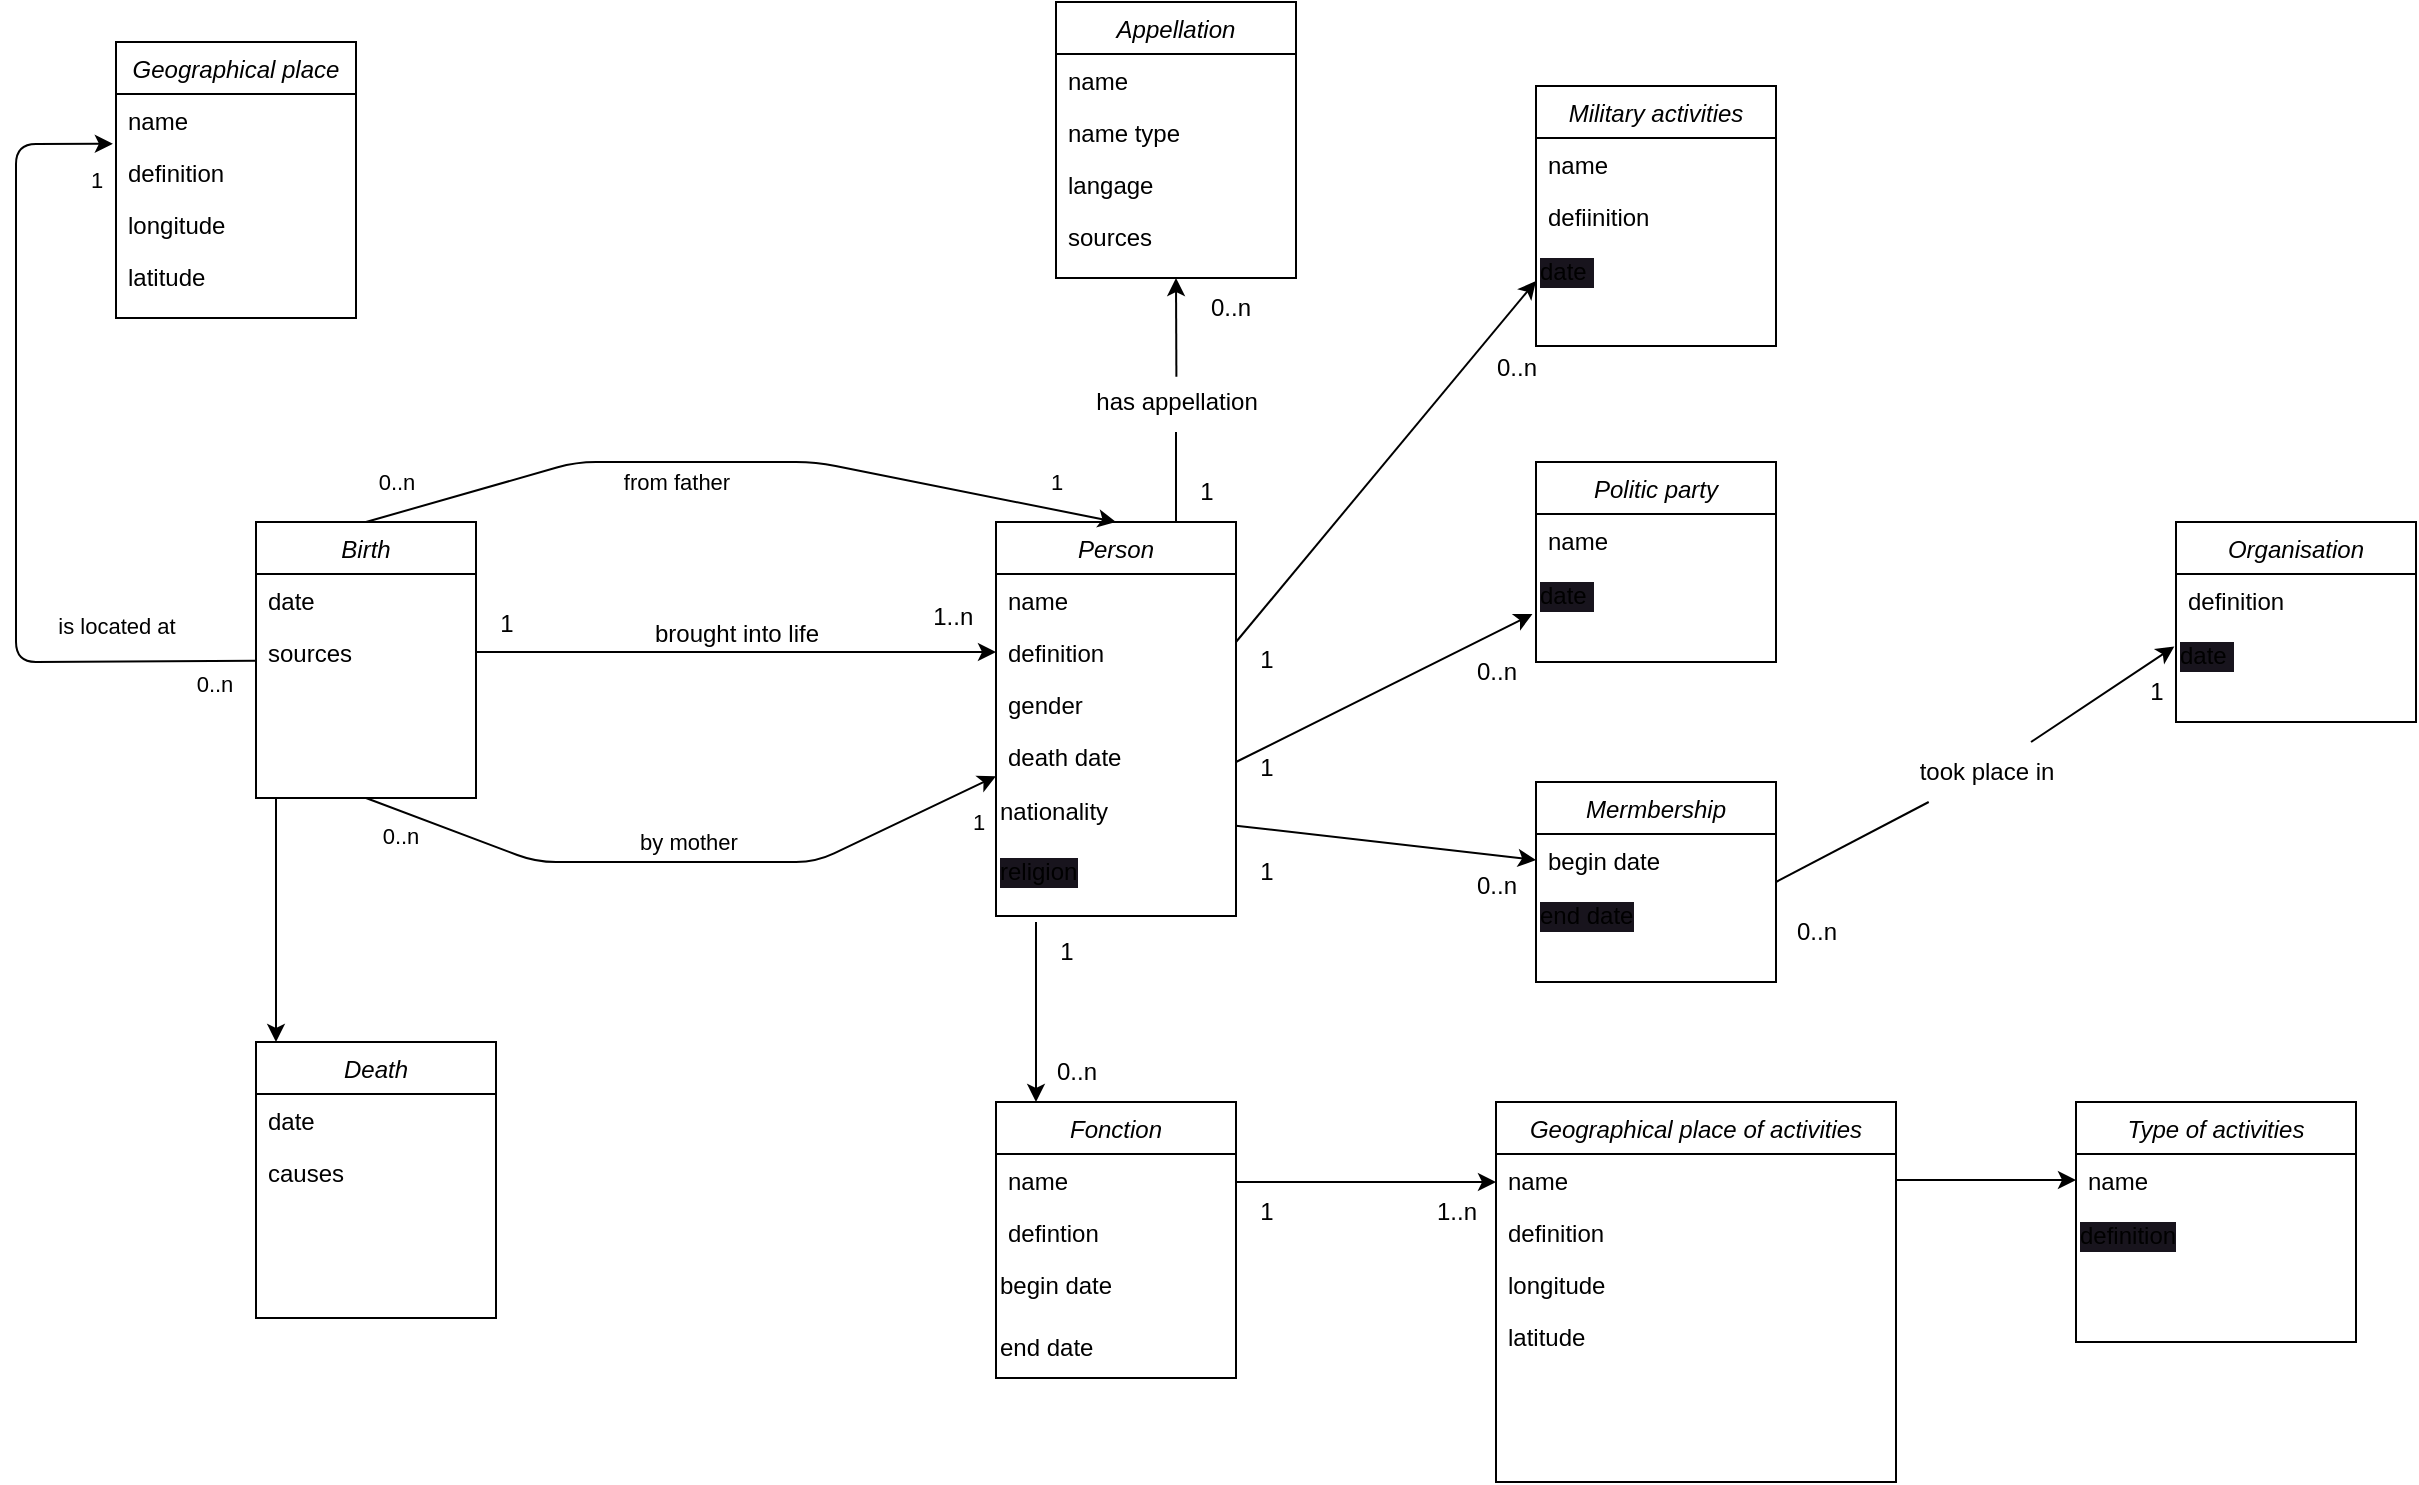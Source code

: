<mxfile>
    <diagram id="C5RBs43oDa-KdzZeNtuy" name="Page-1">
        <mxGraphModel dx="1256" dy="621" grid="1" gridSize="10" guides="1" tooltips="1" connect="1" arrows="1" fold="1" page="1" pageScale="1" pageWidth="1654" pageHeight="1169" math="0" shadow="0">
            <root>
                <mxCell id="WIyWlLk6GJQsqaUBKTNV-0"/>
                <mxCell id="WIyWlLk6GJQsqaUBKTNV-1" parent="WIyWlLk6GJQsqaUBKTNV-0"/>
                <mxCell id="Bw8D9-mf-STMI-rw64IU-5" value="" style="endArrow=classic;shadow=0;strokeWidth=1;rounded=0;endFill=1;edgeStyle=elbowEdgeStyle;elbow=vertical;exitX=1;exitY=0.5;exitDx=0;exitDy=0;entryX=0;entryY=0.5;entryDx=0;entryDy=0;" parent="WIyWlLk6GJQsqaUBKTNV-1" source="Bw8D9-mf-STMI-rw64IU-2" target="zkfFHV4jXpPFQw0GAbJ--2" edge="1">
                    <mxGeometry x="0.5" y="41" relative="1" as="geometry">
                        <mxPoint x="610" y="520" as="sourcePoint"/>
                        <mxPoint x="810" y="598" as="targetPoint"/>
                        <mxPoint x="-40" y="32" as="offset"/>
                        <Array as="points">
                            <mxPoint x="620" y="525"/>
                        </Array>
                    </mxGeometry>
                </mxCell>
                <mxCell id="Bw8D9-mf-STMI-rw64IU-6" value="1" style="resizable=0;align=left;verticalAlign=bottom;labelBackgroundColor=none;fontSize=12;" parent="Bw8D9-mf-STMI-rw64IU-5" connectable="0" vertex="1">
                    <mxGeometry x="-1" relative="1" as="geometry">
                        <mxPoint x="10.14" y="-5.33" as="offset"/>
                    </mxGeometry>
                </mxCell>
                <mxCell id="Bw8D9-mf-STMI-rw64IU-7" value="1..n" style="resizable=0;align=right;verticalAlign=bottom;labelBackgroundColor=none;fontSize=12;" parent="Bw8D9-mf-STMI-rw64IU-5" connectable="0" vertex="1">
                    <mxGeometry x="1" relative="1" as="geometry">
                        <mxPoint x="-9.86" y="-8.86" as="offset"/>
                    </mxGeometry>
                </mxCell>
                <mxCell id="Bw8D9-mf-STMI-rw64IU-8" value="brought into life" style="text;html=1;resizable=0;points=[];;align=center;verticalAlign=middle;labelBackgroundColor=none;rounded=0;shadow=0;strokeWidth=1;fontSize=12;" parent="Bw8D9-mf-STMI-rw64IU-5" vertex="1" connectable="0">
                    <mxGeometry x="0.5" y="49" relative="1" as="geometry">
                        <mxPoint x="-65" y="40.14" as="offset"/>
                    </mxGeometry>
                </mxCell>
                <mxCell id="128" style="edgeStyle=none;html=1;exitX=0.502;exitY=0.081;exitDx=0;exitDy=0;entryX=0.5;entryY=1;entryDx=0;entryDy=0;startArrow=none;exitPerimeter=0;" edge="1" parent="WIyWlLk6GJQsqaUBKTNV-1" source="129" target="Bw8D9-mf-STMI-rw64IU-9">
                    <mxGeometry relative="1" as="geometry"/>
                </mxCell>
                <mxCell id="zkfFHV4jXpPFQw0GAbJ--0" value="Person" style="swimlane;fontStyle=2;align=center;verticalAlign=top;childLayout=stackLayout;horizontal=1;startSize=26;horizontalStack=0;resizeParent=1;resizeLast=0;collapsible=1;marginBottom=0;rounded=0;shadow=0;strokeWidth=1;" parent="WIyWlLk6GJQsqaUBKTNV-1" vertex="1">
                    <mxGeometry x="730" y="460" width="120" height="197" as="geometry">
                        <mxRectangle x="230" y="140" width="160" height="26" as="alternateBounds"/>
                    </mxGeometry>
                </mxCell>
                <mxCell id="zkfFHV4jXpPFQw0GAbJ--1" value="name" style="text;align=left;verticalAlign=top;spacingLeft=4;spacingRight=4;overflow=hidden;rotatable=0;points=[[0,0.5],[1,0.5]];portConstraint=eastwest;" parent="zkfFHV4jXpPFQw0GAbJ--0" vertex="1">
                    <mxGeometry y="26" width="120" height="26" as="geometry"/>
                </mxCell>
                <mxCell id="zkfFHV4jXpPFQw0GAbJ--2" value="definition" style="text;align=left;verticalAlign=top;spacingLeft=4;spacingRight=4;overflow=hidden;rotatable=0;points=[[0,0.5],[1,0.5]];portConstraint=eastwest;rounded=0;shadow=0;html=0;" parent="zkfFHV4jXpPFQw0GAbJ--0" vertex="1">
                    <mxGeometry y="52" width="120" height="26" as="geometry"/>
                </mxCell>
                <mxCell id="zkfFHV4jXpPFQw0GAbJ--3" value="gender" style="text;align=left;verticalAlign=top;spacingLeft=4;spacingRight=4;overflow=hidden;rotatable=0;points=[[0,0.5],[1,0.5]];portConstraint=eastwest;rounded=0;shadow=0;html=0;" parent="zkfFHV4jXpPFQw0GAbJ--0" vertex="1">
                    <mxGeometry y="78" width="120" height="26" as="geometry"/>
                </mxCell>
                <mxCell id="DzP4_-S1DueVoMuGfCK8-1" value="death date" style="text;align=left;verticalAlign=top;spacingLeft=4;spacingRight=4;overflow=hidden;rotatable=0;points=[[0,0.5],[1,0.5]];portConstraint=eastwest;rounded=0;shadow=0;html=0;" parent="zkfFHV4jXpPFQw0GAbJ--0" vertex="1">
                    <mxGeometry y="104" width="120" height="26" as="geometry"/>
                </mxCell>
                <mxCell id="38" value="nationality" style="text;html=1;align=left;verticalAlign=middle;resizable=0;points=[];autosize=1;strokeColor=none;fillColor=none;" parent="zkfFHV4jXpPFQw0GAbJ--0" vertex="1">
                    <mxGeometry y="130" width="120" height="30" as="geometry"/>
                </mxCell>
                <mxCell id="84" value="religion" style="text;html=1;align=left;verticalAlign=middle;resizable=0;points=[];autosize=1;strokeColor=none;fillColor=none;labelBackgroundColor=#18141D;" parent="zkfFHV4jXpPFQw0GAbJ--0" vertex="1">
                    <mxGeometry y="160" width="120" height="30" as="geometry"/>
                </mxCell>
                <mxCell id="Bw8D9-mf-STMI-rw64IU-0" value="Birth" style="swimlane;fontStyle=2;align=center;verticalAlign=top;childLayout=stackLayout;horizontal=1;startSize=26;horizontalStack=0;resizeParent=1;resizeLast=0;collapsible=1;marginBottom=0;rounded=0;shadow=0;strokeWidth=1;" parent="WIyWlLk6GJQsqaUBKTNV-1" vertex="1">
                    <mxGeometry x="360" y="460" width="110" height="138" as="geometry">
                        <mxRectangle x="230" y="140" width="160" height="26" as="alternateBounds"/>
                    </mxGeometry>
                </mxCell>
                <mxCell id="Bw8D9-mf-STMI-rw64IU-1" value="date" style="text;align=left;verticalAlign=top;spacingLeft=4;spacingRight=4;overflow=hidden;rotatable=0;points=[[0,0.5],[1,0.5]];portConstraint=eastwest;" parent="Bw8D9-mf-STMI-rw64IU-0" vertex="1">
                    <mxGeometry y="26" width="110" height="26" as="geometry"/>
                </mxCell>
                <mxCell id="Bw8D9-mf-STMI-rw64IU-2" value="sources" style="text;align=left;verticalAlign=top;spacingLeft=4;spacingRight=4;overflow=hidden;rotatable=0;points=[[0,0.5],[1,0.5]];portConstraint=eastwest;rounded=0;shadow=0;html=0;" parent="Bw8D9-mf-STMI-rw64IU-0" vertex="1">
                    <mxGeometry y="52" width="110" height="26" as="geometry"/>
                </mxCell>
                <mxCell id="Bw8D9-mf-STMI-rw64IU-53" style="edgeStyle=elbowEdgeStyle;rounded=0;orthogonalLoop=1;jettySize=auto;elbow=vertical;html=1;exitX=0;exitY=0.5;exitDx=0;exitDy=0;" parent="Bw8D9-mf-STMI-rw64IU-0" source="Bw8D9-mf-STMI-rw64IU-2" target="Bw8D9-mf-STMI-rw64IU-2" edge="1">
                    <mxGeometry relative="1" as="geometry"/>
                </mxCell>
                <mxCell id="Bw8D9-mf-STMI-rw64IU-9" value="Appellation" style="swimlane;fontStyle=2;align=center;verticalAlign=top;childLayout=stackLayout;horizontal=1;startSize=26;horizontalStack=0;resizeParent=1;resizeLast=0;collapsible=1;marginBottom=0;rounded=0;shadow=0;strokeWidth=1;" parent="WIyWlLk6GJQsqaUBKTNV-1" vertex="1">
                    <mxGeometry x="760" y="200" width="120" height="138" as="geometry">
                        <mxRectangle x="230" y="140" width="160" height="26" as="alternateBounds"/>
                    </mxGeometry>
                </mxCell>
                <mxCell id="Bw8D9-mf-STMI-rw64IU-10" value="name" style="text;align=left;verticalAlign=top;spacingLeft=4;spacingRight=4;overflow=hidden;rotatable=0;points=[[0,0.5],[1,0.5]];portConstraint=eastwest;" parent="Bw8D9-mf-STMI-rw64IU-9" vertex="1">
                    <mxGeometry y="26" width="120" height="26" as="geometry"/>
                </mxCell>
                <mxCell id="Bw8D9-mf-STMI-rw64IU-11" value="name type" style="text;align=left;verticalAlign=top;spacingLeft=4;spacingRight=4;overflow=hidden;rotatable=0;points=[[0,0.5],[1,0.5]];portConstraint=eastwest;rounded=0;shadow=0;html=0;" parent="Bw8D9-mf-STMI-rw64IU-9" vertex="1">
                    <mxGeometry y="52" width="120" height="26" as="geometry"/>
                </mxCell>
                <mxCell id="Bw8D9-mf-STMI-rw64IU-18" value="langage" style="text;align=left;verticalAlign=top;spacingLeft=4;spacingRight=4;overflow=hidden;rotatable=0;points=[[0,0.5],[1,0.5]];portConstraint=eastwest;" parent="Bw8D9-mf-STMI-rw64IU-9" vertex="1">
                    <mxGeometry y="78" width="120" height="26" as="geometry"/>
                </mxCell>
                <mxCell id="Bw8D9-mf-STMI-rw64IU-19" value="sources" style="text;align=left;verticalAlign=top;spacingLeft=4;spacingRight=4;overflow=hidden;rotatable=0;points=[[0,0.5],[1,0.5]];portConstraint=eastwest;" parent="Bw8D9-mf-STMI-rw64IU-9" vertex="1">
                    <mxGeometry y="104" width="120" height="26" as="geometry"/>
                </mxCell>
                <mxCell id="Bw8D9-mf-STMI-rw64IU-49" value="" style="endArrow=classic;html=1;entryX=-0.013;entryY=0.957;entryDx=0;entryDy=0;entryPerimeter=0;" parent="WIyWlLk6GJQsqaUBKTNV-1" source="Bw8D9-mf-STMI-rw64IU-0" edge="1" target="121">
                    <mxGeometry relative="1" as="geometry">
                        <mxPoint x="700" y="290.0" as="sourcePoint"/>
                        <mxPoint x="280" y="271" as="targetPoint"/>
                        <Array as="points">
                            <mxPoint x="240" y="530"/>
                            <mxPoint x="240" y="271"/>
                        </Array>
                    </mxGeometry>
                </mxCell>
                <mxCell id="Bw8D9-mf-STMI-rw64IU-50" value="is located at" style="edgeLabel;resizable=0;html=1;align=center;verticalAlign=middle;" parent="Bw8D9-mf-STMI-rw64IU-49" connectable="0" vertex="1">
                    <mxGeometry relative="1" as="geometry">
                        <mxPoint x="50" y="75" as="offset"/>
                    </mxGeometry>
                </mxCell>
                <mxCell id="Bw8D9-mf-STMI-rw64IU-52" value="0..n" style="edgeLabel;html=1;align=center;verticalAlign=middle;resizable=0;points=[];" parent="Bw8D9-mf-STMI-rw64IU-49" vertex="1" connectable="0">
                    <mxGeometry x="-0.881" y="-1" relative="1" as="geometry">
                        <mxPoint x="4" y="12" as="offset"/>
                    </mxGeometry>
                </mxCell>
                <mxCell id="Bw8D9-mf-STMI-rw64IU-59" value="" style="endArrow=classic;html=1;exitX=0.5;exitY=1;exitDx=0;exitDy=0;" parent="WIyWlLk6GJQsqaUBKTNV-1" source="Bw8D9-mf-STMI-rw64IU-0" target="zkfFHV4jXpPFQw0GAbJ--0" edge="1">
                    <mxGeometry relative="1" as="geometry">
                        <mxPoint x="400" y="550" as="sourcePoint"/>
                        <mxPoint x="290.24" y="280.746" as="targetPoint"/>
                        <Array as="points">
                            <mxPoint x="500" y="630"/>
                            <mxPoint x="640" y="630"/>
                        </Array>
                    </mxGeometry>
                </mxCell>
                <mxCell id="Bw8D9-mf-STMI-rw64IU-60" value="by mother" style="edgeLabel;resizable=0;html=1;align=center;verticalAlign=middle;" parent="Bw8D9-mf-STMI-rw64IU-59" connectable="0" vertex="1">
                    <mxGeometry relative="1" as="geometry">
                        <mxPoint x="1" y="-10" as="offset"/>
                    </mxGeometry>
                </mxCell>
                <mxCell id="Bw8D9-mf-STMI-rw64IU-61" value="1" style="edgeLabel;html=1;align=center;verticalAlign=middle;resizable=0;points=[];" parent="Bw8D9-mf-STMI-rw64IU-59" vertex="1" connectable="0">
                    <mxGeometry x="0.888" y="-1" relative="1" as="geometry">
                        <mxPoint x="7.5" y="14" as="offset"/>
                    </mxGeometry>
                </mxCell>
                <mxCell id="Bw8D9-mf-STMI-rw64IU-62" value="0..n" style="edgeLabel;html=1;align=center;verticalAlign=middle;resizable=0;points=[];" parent="Bw8D9-mf-STMI-rw64IU-59" vertex="1" connectable="0">
                    <mxGeometry x="-0.881" y="-1" relative="1" as="geometry">
                        <mxPoint x="-0.83" y="11" as="offset"/>
                    </mxGeometry>
                </mxCell>
                <mxCell id="0" value="" style="endArrow=classic;html=1;exitX=0.5;exitY=0;exitDx=0;exitDy=0;entryX=0.5;entryY=0;entryDx=0;entryDy=0;" parent="WIyWlLk6GJQsqaUBKTNV-1" source="Bw8D9-mf-STMI-rw64IU-0" target="zkfFHV4jXpPFQw0GAbJ--0" edge="1">
                    <mxGeometry relative="1" as="geometry">
                        <mxPoint x="465" y="608" as="sourcePoint"/>
                        <mxPoint x="750" y="460" as="targetPoint"/>
                        <Array as="points">
                            <mxPoint x="520" y="430"/>
                            <mxPoint x="640" y="430"/>
                        </Array>
                    </mxGeometry>
                </mxCell>
                <mxCell id="1" value="from father" style="edgeLabel;resizable=0;html=1;align=center;verticalAlign=middle;" parent="0" connectable="0" vertex="1">
                    <mxGeometry relative="1" as="geometry">
                        <mxPoint x="-32" y="10" as="offset"/>
                    </mxGeometry>
                </mxCell>
                <mxCell id="2" value="1" style="edgeLabel;html=1;align=center;verticalAlign=middle;resizable=0;points=[];" parent="0" vertex="1" connectable="0">
                    <mxGeometry x="0.888" y="-1" relative="1" as="geometry">
                        <mxPoint x="-9" y="-17" as="offset"/>
                    </mxGeometry>
                </mxCell>
                <mxCell id="3" value="0..n" style="edgeLabel;html=1;align=center;verticalAlign=middle;resizable=0;points=[];" parent="0" vertex="1" connectable="0">
                    <mxGeometry x="-0.881" y="-1" relative="1" as="geometry">
                        <mxPoint x="-7" y="-15" as="offset"/>
                    </mxGeometry>
                </mxCell>
                <mxCell id="51" value="Fonction" style="swimlane;fontStyle=2;align=center;verticalAlign=top;childLayout=stackLayout;horizontal=1;startSize=26;horizontalStack=0;resizeParent=1;resizeLast=0;collapsible=1;marginBottom=0;rounded=0;shadow=0;strokeWidth=1;" parent="WIyWlLk6GJQsqaUBKTNV-1" vertex="1">
                    <mxGeometry x="730" y="750" width="120" height="138" as="geometry">
                        <mxRectangle x="230" y="140" width="160" height="26" as="alternateBounds"/>
                    </mxGeometry>
                </mxCell>
                <mxCell id="52" value="name" style="text;align=left;verticalAlign=top;spacingLeft=4;spacingRight=4;overflow=hidden;rotatable=0;points=[[0,0.5],[1,0.5]];portConstraint=eastwest;" parent="51" vertex="1">
                    <mxGeometry y="26" width="120" height="26" as="geometry"/>
                </mxCell>
                <mxCell id="53" value="defintion" style="text;align=left;verticalAlign=top;spacingLeft=4;spacingRight=4;overflow=hidden;rotatable=0;points=[[0,0.5],[1,0.5]];portConstraint=eastwest;rounded=0;shadow=0;html=0;" parent="51" vertex="1">
                    <mxGeometry y="52" width="120" height="26" as="geometry"/>
                </mxCell>
                <mxCell id="56" value="begin date" style="text;html=1;align=left;verticalAlign=top;resizable=0;points=[];autosize=1;strokeColor=none;fillColor=none;" parent="51" vertex="1">
                    <mxGeometry y="78" width="120" height="30" as="geometry"/>
                </mxCell>
                <mxCell id="57" value="end date" style="text;html=1;align=left;verticalAlign=middle;resizable=0;points=[];autosize=1;strokeColor=none;fillColor=none;" parent="51" vertex="1">
                    <mxGeometry y="108" width="120" height="30" as="geometry"/>
                </mxCell>
                <mxCell id="58" value="" style="edgeStyle=none;orthogonalLoop=1;jettySize=auto;html=1;" parent="WIyWlLk6GJQsqaUBKTNV-1" edge="1">
                    <mxGeometry width="100" relative="1" as="geometry">
                        <mxPoint x="750" y="660" as="sourcePoint"/>
                        <mxPoint x="750" y="750" as="targetPoint"/>
                        <Array as="points">
                            <mxPoint x="750" y="700"/>
                        </Array>
                    </mxGeometry>
                </mxCell>
                <mxCell id="65" value="" style="edgeStyle=none;orthogonalLoop=1;jettySize=auto;html=1;" parent="WIyWlLk6GJQsqaUBKTNV-1" edge="1">
                    <mxGeometry width="100" relative="1" as="geometry">
                        <mxPoint x="850" y="790" as="sourcePoint"/>
                        <mxPoint x="980" y="790" as="targetPoint"/>
                        <Array as="points"/>
                    </mxGeometry>
                </mxCell>
                <mxCell id="66" value="Death" style="swimlane;fontStyle=2;align=center;verticalAlign=top;childLayout=stackLayout;horizontal=1;startSize=26;horizontalStack=0;resizeParent=1;resizeLast=0;collapsible=1;marginBottom=0;rounded=0;shadow=0;strokeWidth=1;" parent="WIyWlLk6GJQsqaUBKTNV-1" vertex="1">
                    <mxGeometry x="360" y="720" width="120" height="138" as="geometry">
                        <mxRectangle x="230" y="140" width="160" height="26" as="alternateBounds"/>
                    </mxGeometry>
                </mxCell>
                <mxCell id="67" value="date" style="text;align=left;verticalAlign=top;spacingLeft=4;spacingRight=4;overflow=hidden;rotatable=0;points=[[0,0.5],[1,0.5]];portConstraint=eastwest;" parent="66" vertex="1">
                    <mxGeometry y="26" width="120" height="26" as="geometry"/>
                </mxCell>
                <mxCell id="68" value="causes" style="text;align=left;verticalAlign=top;spacingLeft=4;spacingRight=4;overflow=hidden;rotatable=0;points=[[0,0.5],[1,0.5]];portConstraint=eastwest;rounded=0;shadow=0;html=0;" parent="66" vertex="1">
                    <mxGeometry y="52" width="120" height="26" as="geometry"/>
                </mxCell>
                <mxCell id="71" value="" style="edgeStyle=none;orthogonalLoop=1;jettySize=auto;html=1;" parent="WIyWlLk6GJQsqaUBKTNV-1" edge="1">
                    <mxGeometry width="100" relative="1" as="geometry">
                        <mxPoint x="370" y="598" as="sourcePoint"/>
                        <mxPoint x="370" y="720" as="targetPoint"/>
                        <Array as="points"/>
                    </mxGeometry>
                </mxCell>
                <mxCell id="72" value="Military activities" style="swimlane;fontStyle=2;align=center;verticalAlign=top;childLayout=stackLayout;horizontal=1;startSize=26;horizontalStack=0;resizeParent=1;resizeLast=0;collapsible=1;marginBottom=0;rounded=0;shadow=0;strokeWidth=1;" parent="WIyWlLk6GJQsqaUBKTNV-1" vertex="1">
                    <mxGeometry x="1000" y="242" width="120" height="130" as="geometry">
                        <mxRectangle x="230" y="140" width="160" height="26" as="alternateBounds"/>
                    </mxGeometry>
                </mxCell>
                <mxCell id="73" value="name" style="text;align=left;verticalAlign=top;spacingLeft=4;spacingRight=4;overflow=hidden;rotatable=0;points=[[0,0.5],[1,0.5]];portConstraint=eastwest;" parent="72" vertex="1">
                    <mxGeometry y="26" width="120" height="26" as="geometry"/>
                </mxCell>
                <mxCell id="74" value="defiinition" style="text;align=left;verticalAlign=top;spacingLeft=4;spacingRight=4;overflow=hidden;rotatable=0;points=[[0,0.5],[1,0.5]];portConstraint=eastwest;rounded=0;shadow=0;html=0;" parent="72" vertex="1">
                    <mxGeometry y="52" width="120" height="26" as="geometry"/>
                </mxCell>
                <mxCell id="77" value="date&amp;nbsp;" style="text;html=1;align=left;verticalAlign=middle;resizable=0;points=[];autosize=1;strokeColor=none;fillColor=none;labelBackgroundColor=#18141D;" parent="72" vertex="1">
                    <mxGeometry y="78" width="120" height="30" as="geometry"/>
                </mxCell>
                <mxCell id="78" value="" style="edgeStyle=none;orthogonalLoop=1;jettySize=auto;html=1;entryX=0;entryY=0.75;entryDx=0;entryDy=0;" parent="WIyWlLk6GJQsqaUBKTNV-1" edge="1" target="72">
                    <mxGeometry width="100" relative="1" as="geometry">
                        <mxPoint x="850" y="520" as="sourcePoint"/>
                        <mxPoint x="980" y="470" as="targetPoint"/>
                        <Array as="points"/>
                    </mxGeometry>
                </mxCell>
                <mxCell id="79" value="Politic party" style="swimlane;fontStyle=2;align=center;verticalAlign=top;childLayout=stackLayout;horizontal=1;startSize=26;horizontalStack=0;resizeParent=1;resizeLast=0;collapsible=1;marginBottom=0;rounded=0;shadow=0;strokeWidth=1;" parent="WIyWlLk6GJQsqaUBKTNV-1" vertex="1">
                    <mxGeometry x="1000" y="430" width="120" height="100" as="geometry">
                        <mxRectangle x="230" y="140" width="160" height="26" as="alternateBounds"/>
                    </mxGeometry>
                </mxCell>
                <mxCell id="80" value="name" style="text;align=left;verticalAlign=top;spacingLeft=4;spacingRight=4;overflow=hidden;rotatable=0;points=[[0,0.5],[1,0.5]];portConstraint=eastwest;" parent="79" vertex="1">
                    <mxGeometry y="26" width="120" height="26" as="geometry"/>
                </mxCell>
                <mxCell id="82" value="date&amp;nbsp;" style="text;html=1;align=left;verticalAlign=middle;resizable=0;points=[];autosize=1;strokeColor=none;fillColor=none;labelBackgroundColor=#18141D;" parent="79" vertex="1">
                    <mxGeometry y="52" width="120" height="30" as="geometry"/>
                </mxCell>
                <mxCell id="83" value="" style="edgeStyle=none;orthogonalLoop=1;jettySize=auto;html=1;entryX=-0.015;entryY=0.802;entryDx=0;entryDy=0;entryPerimeter=0;" parent="WIyWlLk6GJQsqaUBKTNV-1" edge="1" target="82">
                    <mxGeometry width="100" relative="1" as="geometry">
                        <mxPoint x="850" y="580" as="sourcePoint"/>
                        <mxPoint x="980" y="610" as="targetPoint"/>
                        <Array as="points"/>
                    </mxGeometry>
                </mxCell>
                <mxCell id="85" value="Mermbership" style="swimlane;fontStyle=2;align=center;verticalAlign=top;childLayout=stackLayout;horizontal=1;startSize=26;horizontalStack=0;resizeParent=1;resizeLast=0;collapsible=1;marginBottom=0;rounded=0;shadow=0;strokeWidth=1;" vertex="1" parent="WIyWlLk6GJQsqaUBKTNV-1">
                    <mxGeometry x="1000" y="590" width="120" height="100" as="geometry">
                        <mxRectangle x="230" y="140" width="160" height="26" as="alternateBounds"/>
                    </mxGeometry>
                </mxCell>
                <mxCell id="86" value="begin date" style="text;align=left;verticalAlign=top;spacingLeft=4;spacingRight=4;overflow=hidden;rotatable=0;points=[[0,0.5],[1,0.5]];portConstraint=eastwest;" vertex="1" parent="85">
                    <mxGeometry y="26" width="120" height="26" as="geometry"/>
                </mxCell>
                <mxCell id="87" value="end date" style="text;html=1;align=left;verticalAlign=middle;resizable=0;points=[];autosize=1;strokeColor=none;fillColor=none;labelBackgroundColor=#18141D;" vertex="1" parent="85">
                    <mxGeometry y="52" width="120" height="30" as="geometry"/>
                </mxCell>
                <mxCell id="88" value="Organisation" style="swimlane;fontStyle=2;align=center;verticalAlign=top;childLayout=stackLayout;horizontal=1;startSize=26;horizontalStack=0;resizeParent=1;resizeLast=0;collapsible=1;marginBottom=0;rounded=0;shadow=0;strokeWidth=1;" vertex="1" parent="WIyWlLk6GJQsqaUBKTNV-1">
                    <mxGeometry x="1320" y="460" width="120" height="100" as="geometry">
                        <mxRectangle x="230" y="140" width="160" height="26" as="alternateBounds"/>
                    </mxGeometry>
                </mxCell>
                <mxCell id="89" value="definition" style="text;align=left;verticalAlign=top;spacingLeft=4;spacingRight=4;overflow=hidden;rotatable=0;points=[[0,0.5],[1,0.5]];portConstraint=eastwest;" vertex="1" parent="88">
                    <mxGeometry y="26" width="120" height="26" as="geometry"/>
                </mxCell>
                <mxCell id="90" value="date&amp;nbsp;" style="text;html=1;align=left;verticalAlign=middle;resizable=0;points=[];autosize=1;strokeColor=none;fillColor=none;labelBackgroundColor=#18141D;" vertex="1" parent="88">
                    <mxGeometry y="52" width="120" height="30" as="geometry"/>
                </mxCell>
                <mxCell id="95" value="Type of activities" style="swimlane;fontStyle=2;align=center;verticalAlign=top;childLayout=stackLayout;horizontal=1;startSize=26;horizontalStack=0;resizeParent=1;resizeLast=0;collapsible=1;marginBottom=0;rounded=0;shadow=0;strokeWidth=1;" vertex="1" parent="WIyWlLk6GJQsqaUBKTNV-1">
                    <mxGeometry x="1270" y="750" width="140" height="120" as="geometry">
                        <mxRectangle x="230" y="140" width="160" height="26" as="alternateBounds"/>
                    </mxGeometry>
                </mxCell>
                <mxCell id="96" value="name" style="text;align=left;verticalAlign=top;spacingLeft=4;spacingRight=4;overflow=hidden;rotatable=0;points=[[0,0.5],[1,0.5]];portConstraint=eastwest;" vertex="1" parent="95">
                    <mxGeometry y="26" width="140" height="26" as="geometry"/>
                </mxCell>
                <mxCell id="97" value="definition" style="text;html=1;align=left;verticalAlign=middle;resizable=0;points=[];autosize=1;strokeColor=none;fillColor=none;labelBackgroundColor=#18141D;" vertex="1" parent="95">
                    <mxGeometry y="52" width="140" height="30" as="geometry"/>
                </mxCell>
                <mxCell id="98" style="edgeStyle=none;html=1;exitX=1;exitY=0.5;exitDx=0;exitDy=0;entryX=0;entryY=0.5;entryDx=0;entryDy=0;" edge="1" parent="WIyWlLk6GJQsqaUBKTNV-1" source="109" target="96">
                    <mxGeometry relative="1" as="geometry">
                        <mxPoint x="1140" y="789" as="sourcePoint"/>
                    </mxGeometry>
                </mxCell>
                <mxCell id="99" style="edgeStyle=none;html=1;entryX=0;entryY=0.5;entryDx=0;entryDy=0;" edge="1" parent="WIyWlLk6GJQsqaUBKTNV-1" source="38" target="86">
                    <mxGeometry relative="1" as="geometry"/>
                </mxCell>
                <mxCell id="100" style="edgeStyle=none;html=1;entryX=-0.007;entryY=0.342;entryDx=0;entryDy=0;entryPerimeter=0;startArrow=none;" edge="1" parent="WIyWlLk6GJQsqaUBKTNV-1" source="106" target="90">
                    <mxGeometry relative="1" as="geometry">
                        <Array as="points"/>
                    </mxGeometry>
                </mxCell>
                <mxCell id="101" value="1" style="text;html=1;align=center;verticalAlign=middle;resizable=0;points=[];autosize=1;strokeColor=none;fillColor=none;" vertex="1" parent="WIyWlLk6GJQsqaUBKTNV-1">
                    <mxGeometry x="850" y="620" width="30" height="30" as="geometry"/>
                </mxCell>
                <mxCell id="103" value="0..n" style="text;html=1;align=center;verticalAlign=middle;resizable=0;points=[];autosize=1;strokeColor=none;fillColor=none;" vertex="1" parent="WIyWlLk6GJQsqaUBKTNV-1">
                    <mxGeometry x="960" y="627" width="40" height="30" as="geometry"/>
                </mxCell>
                <mxCell id="104" value="0..n" style="text;html=1;align=center;verticalAlign=middle;resizable=0;points=[];autosize=1;strokeColor=none;fillColor=none;" vertex="1" parent="WIyWlLk6GJQsqaUBKTNV-1">
                    <mxGeometry x="1120" y="650" width="40" height="30" as="geometry"/>
                </mxCell>
                <mxCell id="105" value="1" style="text;html=1;align=center;verticalAlign=middle;resizable=0;points=[];autosize=1;strokeColor=none;fillColor=none;" vertex="1" parent="WIyWlLk6GJQsqaUBKTNV-1">
                    <mxGeometry x="1295" y="530" width="30" height="30" as="geometry"/>
                </mxCell>
                <mxCell id="107" value="" style="edgeStyle=none;html=1;endArrow=none;" edge="1" parent="WIyWlLk6GJQsqaUBKTNV-1" target="106">
                    <mxGeometry relative="1" as="geometry">
                        <mxPoint x="1120" y="640" as="sourcePoint"/>
                        <mxPoint x="1289.16" y="597.26" as="targetPoint"/>
                        <Array as="points"/>
                    </mxGeometry>
                </mxCell>
                <mxCell id="106" value="took place in" style="text;html=1;align=center;verticalAlign=middle;resizable=0;points=[];autosize=1;strokeColor=none;fillColor=none;" vertex="1" parent="WIyWlLk6GJQsqaUBKTNV-1">
                    <mxGeometry x="1180" y="570" width="90" height="30" as="geometry"/>
                </mxCell>
                <mxCell id="114" value="1" style="edgeLabel;html=1;align=center;verticalAlign=middle;resizable=0;points=[];" vertex="1" connectable="0" parent="WIyWlLk6GJQsqaUBKTNV-1">
                    <mxGeometry x="280.004" y="289.003" as="geometry"/>
                </mxCell>
                <mxCell id="108" value="Geographical place of activities" style="swimlane;fontStyle=2;align=center;verticalAlign=top;childLayout=stackLayout;horizontal=1;startSize=26;horizontalStack=0;resizeParent=1;resizeLast=0;collapsible=1;marginBottom=0;rounded=0;shadow=0;strokeWidth=1;" vertex="1" parent="WIyWlLk6GJQsqaUBKTNV-1">
                    <mxGeometry x="980" y="750" width="200" height="190" as="geometry">
                        <mxRectangle x="230" y="140" width="160" height="26" as="alternateBounds"/>
                    </mxGeometry>
                </mxCell>
                <mxCell id="109" value="name" style="text;align=left;verticalAlign=top;spacingLeft=4;spacingRight=4;overflow=hidden;rotatable=0;points=[[0,0.5],[1,0.5]];portConstraint=eastwest;" vertex="1" parent="108">
                    <mxGeometry y="26" width="200" height="26" as="geometry"/>
                </mxCell>
                <mxCell id="110" value="definition" style="text;align=left;verticalAlign=top;spacingLeft=4;spacingRight=4;overflow=hidden;rotatable=0;points=[[0,0.5],[1,0.5]];portConstraint=eastwest;rounded=0;shadow=0;html=0;" vertex="1" parent="108">
                    <mxGeometry y="52" width="200" height="26" as="geometry"/>
                </mxCell>
                <mxCell id="111" value="longitude" style="text;align=left;verticalAlign=top;spacingLeft=4;spacingRight=4;overflow=hidden;rotatable=0;points=[[0,0.5],[1,0.5]];portConstraint=eastwest;rounded=0;shadow=0;html=0;" vertex="1" parent="108">
                    <mxGeometry y="78" width="200" height="26" as="geometry"/>
                </mxCell>
                <mxCell id="112" value="latitude" style="text;align=left;verticalAlign=top;spacingLeft=4;spacingRight=4;overflow=hidden;rotatable=0;points=[[0,0.5],[1,0.5]];portConstraint=eastwest;rounded=0;shadow=0;html=0;" vertex="1" parent="108">
                    <mxGeometry y="104" width="200" height="26" as="geometry"/>
                </mxCell>
                <mxCell id="120" value="Geographical place" style="swimlane;fontStyle=2;align=center;verticalAlign=top;childLayout=stackLayout;horizontal=1;startSize=26;horizontalStack=0;resizeParent=1;resizeLast=0;collapsible=1;marginBottom=0;rounded=0;shadow=0;strokeWidth=1;" vertex="1" parent="WIyWlLk6GJQsqaUBKTNV-1">
                    <mxGeometry x="290" y="220" width="120" height="138" as="geometry">
                        <mxRectangle x="230" y="140" width="160" height="26" as="alternateBounds"/>
                    </mxGeometry>
                </mxCell>
                <mxCell id="121" value="name" style="text;align=left;verticalAlign=top;spacingLeft=4;spacingRight=4;overflow=hidden;rotatable=0;points=[[0,0.5],[1,0.5]];portConstraint=eastwest;" vertex="1" parent="120">
                    <mxGeometry y="26" width="120" height="26" as="geometry"/>
                </mxCell>
                <mxCell id="122" value="definition" style="text;align=left;verticalAlign=top;spacingLeft=4;spacingRight=4;overflow=hidden;rotatable=0;points=[[0,0.5],[1,0.5]];portConstraint=eastwest;rounded=0;shadow=0;html=0;" vertex="1" parent="120">
                    <mxGeometry y="52" width="120" height="26" as="geometry"/>
                </mxCell>
                <mxCell id="123" value="longitude" style="text;align=left;verticalAlign=top;spacingLeft=4;spacingRight=4;overflow=hidden;rotatable=0;points=[[0,0.5],[1,0.5]];portConstraint=eastwest;rounded=0;shadow=0;html=0;" vertex="1" parent="120">
                    <mxGeometry y="78" width="120" height="26" as="geometry"/>
                </mxCell>
                <mxCell id="124" value="latitude" style="text;align=left;verticalAlign=top;spacingLeft=4;spacingRight=4;overflow=hidden;rotatable=0;points=[[0,0.5],[1,0.5]];portConstraint=eastwest;rounded=0;shadow=0;html=0;" vertex="1" parent="120">
                    <mxGeometry y="104" width="120" height="26" as="geometry"/>
                </mxCell>
                <mxCell id="130" value="" style="edgeStyle=none;html=1;exitX=0.75;exitY=0;exitDx=0;exitDy=0;entryX=0.5;entryY=1;entryDx=0;entryDy=0;endArrow=none;" edge="1" parent="WIyWlLk6GJQsqaUBKTNV-1" source="zkfFHV4jXpPFQw0GAbJ--0" target="129">
                    <mxGeometry relative="1" as="geometry">
                        <mxPoint x="820" y="460" as="sourcePoint"/>
                        <mxPoint x="820" y="338.0" as="targetPoint"/>
                    </mxGeometry>
                </mxCell>
                <mxCell id="129" value="has appellation" style="text;html=1;align=center;verticalAlign=middle;resizable=0;points=[];autosize=1;strokeColor=none;fillColor=none;" vertex="1" parent="WIyWlLk6GJQsqaUBKTNV-1">
                    <mxGeometry x="770" y="385" width="100" height="30" as="geometry"/>
                </mxCell>
                <mxCell id="131" value="1" style="text;html=1;align=center;verticalAlign=middle;resizable=0;points=[];autosize=1;strokeColor=none;fillColor=none;" vertex="1" parent="WIyWlLk6GJQsqaUBKTNV-1">
                    <mxGeometry x="820" y="430" width="30" height="30" as="geometry"/>
                </mxCell>
                <mxCell id="132" value="0..n" style="text;html=1;align=center;verticalAlign=middle;resizable=0;points=[];autosize=1;strokeColor=none;fillColor=none;" vertex="1" parent="WIyWlLk6GJQsqaUBKTNV-1">
                    <mxGeometry x="827" y="338" width="40" height="30" as="geometry"/>
                </mxCell>
                <mxCell id="133" value="1" style="text;html=1;align=center;verticalAlign=middle;resizable=0;points=[];autosize=1;strokeColor=none;fillColor=none;" vertex="1" parent="WIyWlLk6GJQsqaUBKTNV-1">
                    <mxGeometry x="850" y="514" width="30" height="30" as="geometry"/>
                </mxCell>
                <mxCell id="136" value="0..n" style="text;html=1;align=center;verticalAlign=middle;resizable=0;points=[];autosize=1;strokeColor=none;fillColor=none;" vertex="1" parent="WIyWlLk6GJQsqaUBKTNV-1">
                    <mxGeometry x="970" y="368" width="40" height="30" as="geometry"/>
                </mxCell>
                <mxCell id="137" value="1" style="text;html=1;align=center;verticalAlign=middle;resizable=0;points=[];autosize=1;strokeColor=none;fillColor=none;" vertex="1" parent="WIyWlLk6GJQsqaUBKTNV-1">
                    <mxGeometry x="850" y="568" width="30" height="30" as="geometry"/>
                </mxCell>
                <mxCell id="138" value="0..n" style="text;html=1;align=center;verticalAlign=middle;resizable=0;points=[];autosize=1;strokeColor=none;fillColor=none;" vertex="1" parent="WIyWlLk6GJQsqaUBKTNV-1">
                    <mxGeometry x="960" y="520" width="40" height="30" as="geometry"/>
                </mxCell>
                <mxCell id="139" value="1" style="text;html=1;align=center;verticalAlign=middle;resizable=0;points=[];autosize=1;strokeColor=none;fillColor=none;" vertex="1" parent="WIyWlLk6GJQsqaUBKTNV-1">
                    <mxGeometry x="750" y="660" width="30" height="30" as="geometry"/>
                </mxCell>
                <mxCell id="140" value="0..n" style="text;html=1;align=center;verticalAlign=middle;resizable=0;points=[];autosize=1;strokeColor=none;fillColor=none;" vertex="1" parent="WIyWlLk6GJQsqaUBKTNV-1">
                    <mxGeometry x="750" y="720" width="40" height="30" as="geometry"/>
                </mxCell>
                <mxCell id="141" value="1" style="text;html=1;align=center;verticalAlign=middle;resizable=0;points=[];autosize=1;strokeColor=none;fillColor=none;" vertex="1" parent="WIyWlLk6GJQsqaUBKTNV-1">
                    <mxGeometry x="850" y="790" width="30" height="30" as="geometry"/>
                </mxCell>
                <mxCell id="143" value="1..n" style="text;html=1;align=center;verticalAlign=middle;resizable=0;points=[];autosize=1;strokeColor=none;fillColor=none;" vertex="1" parent="WIyWlLk6GJQsqaUBKTNV-1">
                    <mxGeometry x="940" y="790" width="40" height="30" as="geometry"/>
                </mxCell>
            </root>
        </mxGraphModel>
    </diagram>
</mxfile>